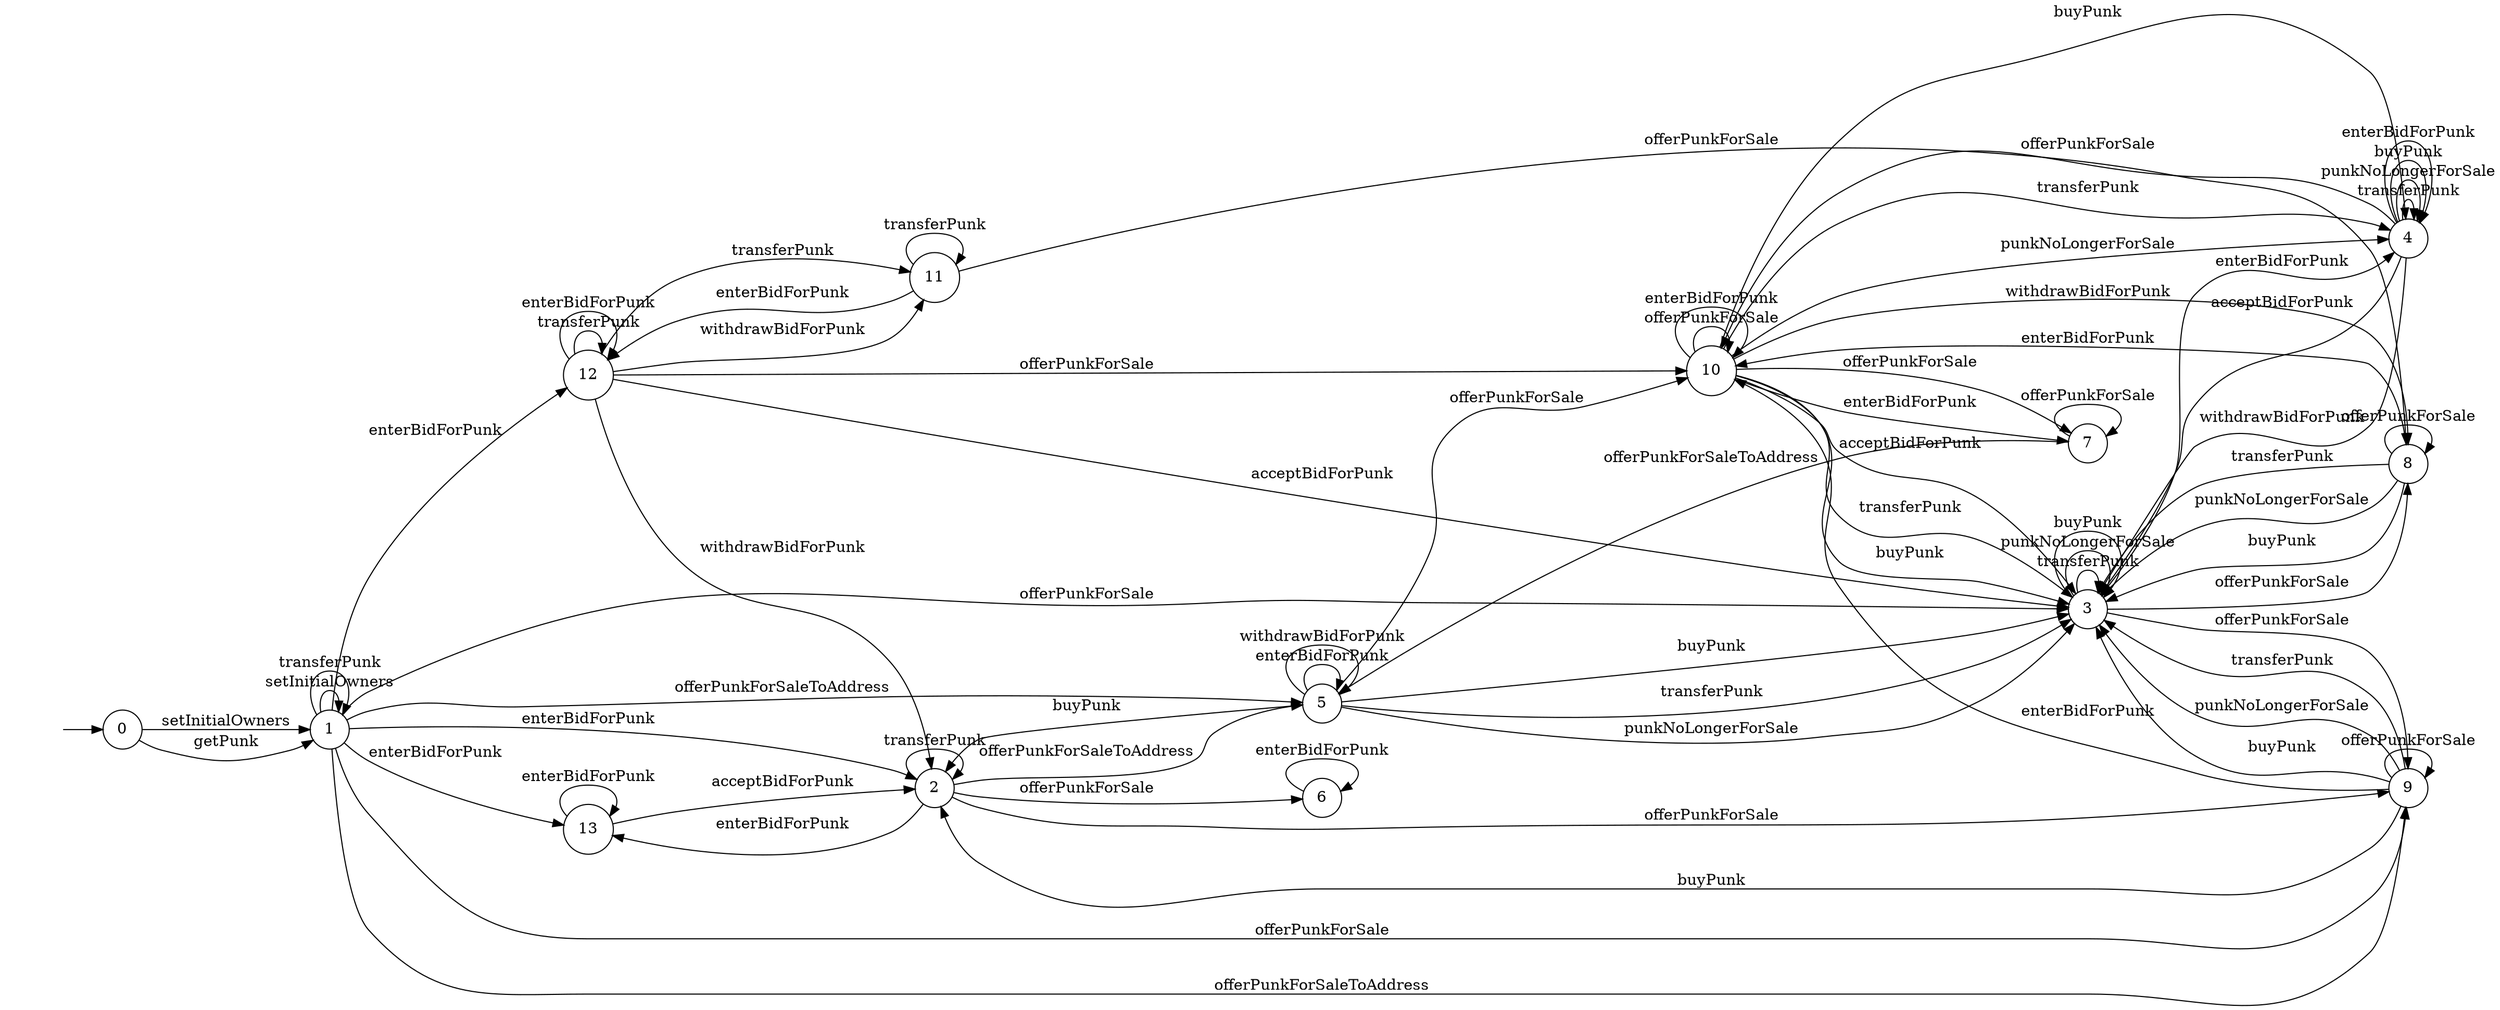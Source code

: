digraph "./InvConPlus/Dapp-Automata-data/result/model-fix/0xb47e3cd837ddf8e4c57f05d70ab865de6e193bbb/CryptoPunksMarket/FSM-14" {
	graph [rankdir=LR]
	"" [label="" shape=plaintext]
	13 [label=13 shape=circle]
	10 [label=10 shape=circle]
	0 [label=0 shape=circle]
	9 [label=9 shape=circle]
	3 [label=3 shape=circle]
	6 [label=6 shape=circle]
	1 [label=1 shape=circle]
	5 [label=5 shape=circle]
	11 [label=11 shape=circle]
	7 [label=7 shape=circle]
	8 [label=8 shape=circle]
	12 [label=12 shape=circle]
	4 [label=4 shape=circle]
	2 [label=2 shape=circle]
	"" -> 0 [label=""]
	0 -> 1 [label=setInitialOwners]
	0 -> 1 [label=getPunk]
	1 -> 1 [label=setInitialOwners]
	1 -> 1 [label=transferPunk]
	1 -> 9 [label=offerPunkForSale]
	1 -> 3 [label=offerPunkForSale]
	1 -> 9 [label=offerPunkForSaleToAddress]
	1 -> 5 [label=offerPunkForSaleToAddress]
	1 -> 12 [label=enterBidForPunk]
	1 -> 13 [label=enterBidForPunk]
	1 -> 2 [label=enterBidForPunk]
	5 -> 3 [label=transferPunk]
	5 -> 3 [label=punkNoLongerForSale]
	5 -> 10 [label=offerPunkForSale]
	5 -> 3 [label=buyPunk]
	5 -> 2 [label=buyPunk]
	5 -> 5 [label=enterBidForPunk]
	5 -> 5 [label=withdrawBidForPunk]
	10 -> 3 [label=transferPunk]
	10 -> 4 [label=transferPunk]
	10 -> 4 [label=punkNoLongerForSale]
	10 -> 10 [label=offerPunkForSale]
	10 -> 7 [label=offerPunkForSale]
	10 -> 3 [label=buyPunk]
	10 -> 4 [label=buyPunk]
	10 -> 10 [label=enterBidForPunk]
	10 -> 7 [label=enterBidForPunk]
	10 -> 3 [label=acceptBidForPunk]
	10 -> 8 [label=withdrawBidForPunk]
	9 -> 3 [label=transferPunk]
	9 -> 3 [label=punkNoLongerForSale]
	9 -> 9 [label=offerPunkForSale]
	9 -> 3 [label=buyPunk]
	9 -> 2 [label=buyPunk]
	9 -> 10 [label=enterBidForPunk]
	8 -> 3 [label=transferPunk]
	8 -> 3 [label=punkNoLongerForSale]
	8 -> 8 [label=offerPunkForSale]
	8 -> 3 [label=buyPunk]
	8 -> 10 [label=enterBidForPunk]
	7 -> 7 [label=offerPunkForSale]
	7 -> 5 [label=offerPunkForSaleToAddress]
	6 -> 6 [label=enterBidForPunk]
	13 -> 13 [label=enterBidForPunk]
	13 -> 2 [label=acceptBidForPunk]
	12 -> 12 [label=transferPunk]
	12 -> 11 [label=transferPunk]
	12 -> 10 [label=offerPunkForSale]
	12 -> 12 [label=enterBidForPunk]
	12 -> 3 [label=acceptBidForPunk]
	12 -> 2 [label=withdrawBidForPunk]
	12 -> 11 [label=withdrawBidForPunk]
	11 -> 11 [label=transferPunk]
	11 -> 8 [label=offerPunkForSale]
	11 -> 12 [label=enterBidForPunk]
	4 -> 4 [label=transferPunk]
	4 -> 4 [label=punkNoLongerForSale]
	4 -> 10 [label=offerPunkForSale]
	4 -> 4 [label=buyPunk]
	4 -> 4 [label=enterBidForPunk]
	4 -> 3 [label=acceptBidForPunk]
	4 -> 3 [label=withdrawBidForPunk]
	3 -> 3 [label=transferPunk]
	3 -> 3 [label=punkNoLongerForSale]
	3 -> 9 [label=offerPunkForSale]
	3 -> 8 [label=offerPunkForSale]
	3 -> 3 [label=buyPunk]
	3 -> 4 [label=enterBidForPunk]
	2 -> 2 [label=transferPunk]
	2 -> 6 [label=offerPunkForSale]
	2 -> 9 [label=offerPunkForSale]
	2 -> 5 [label=offerPunkForSaleToAddress]
	2 -> 13 [label=enterBidForPunk]
}
